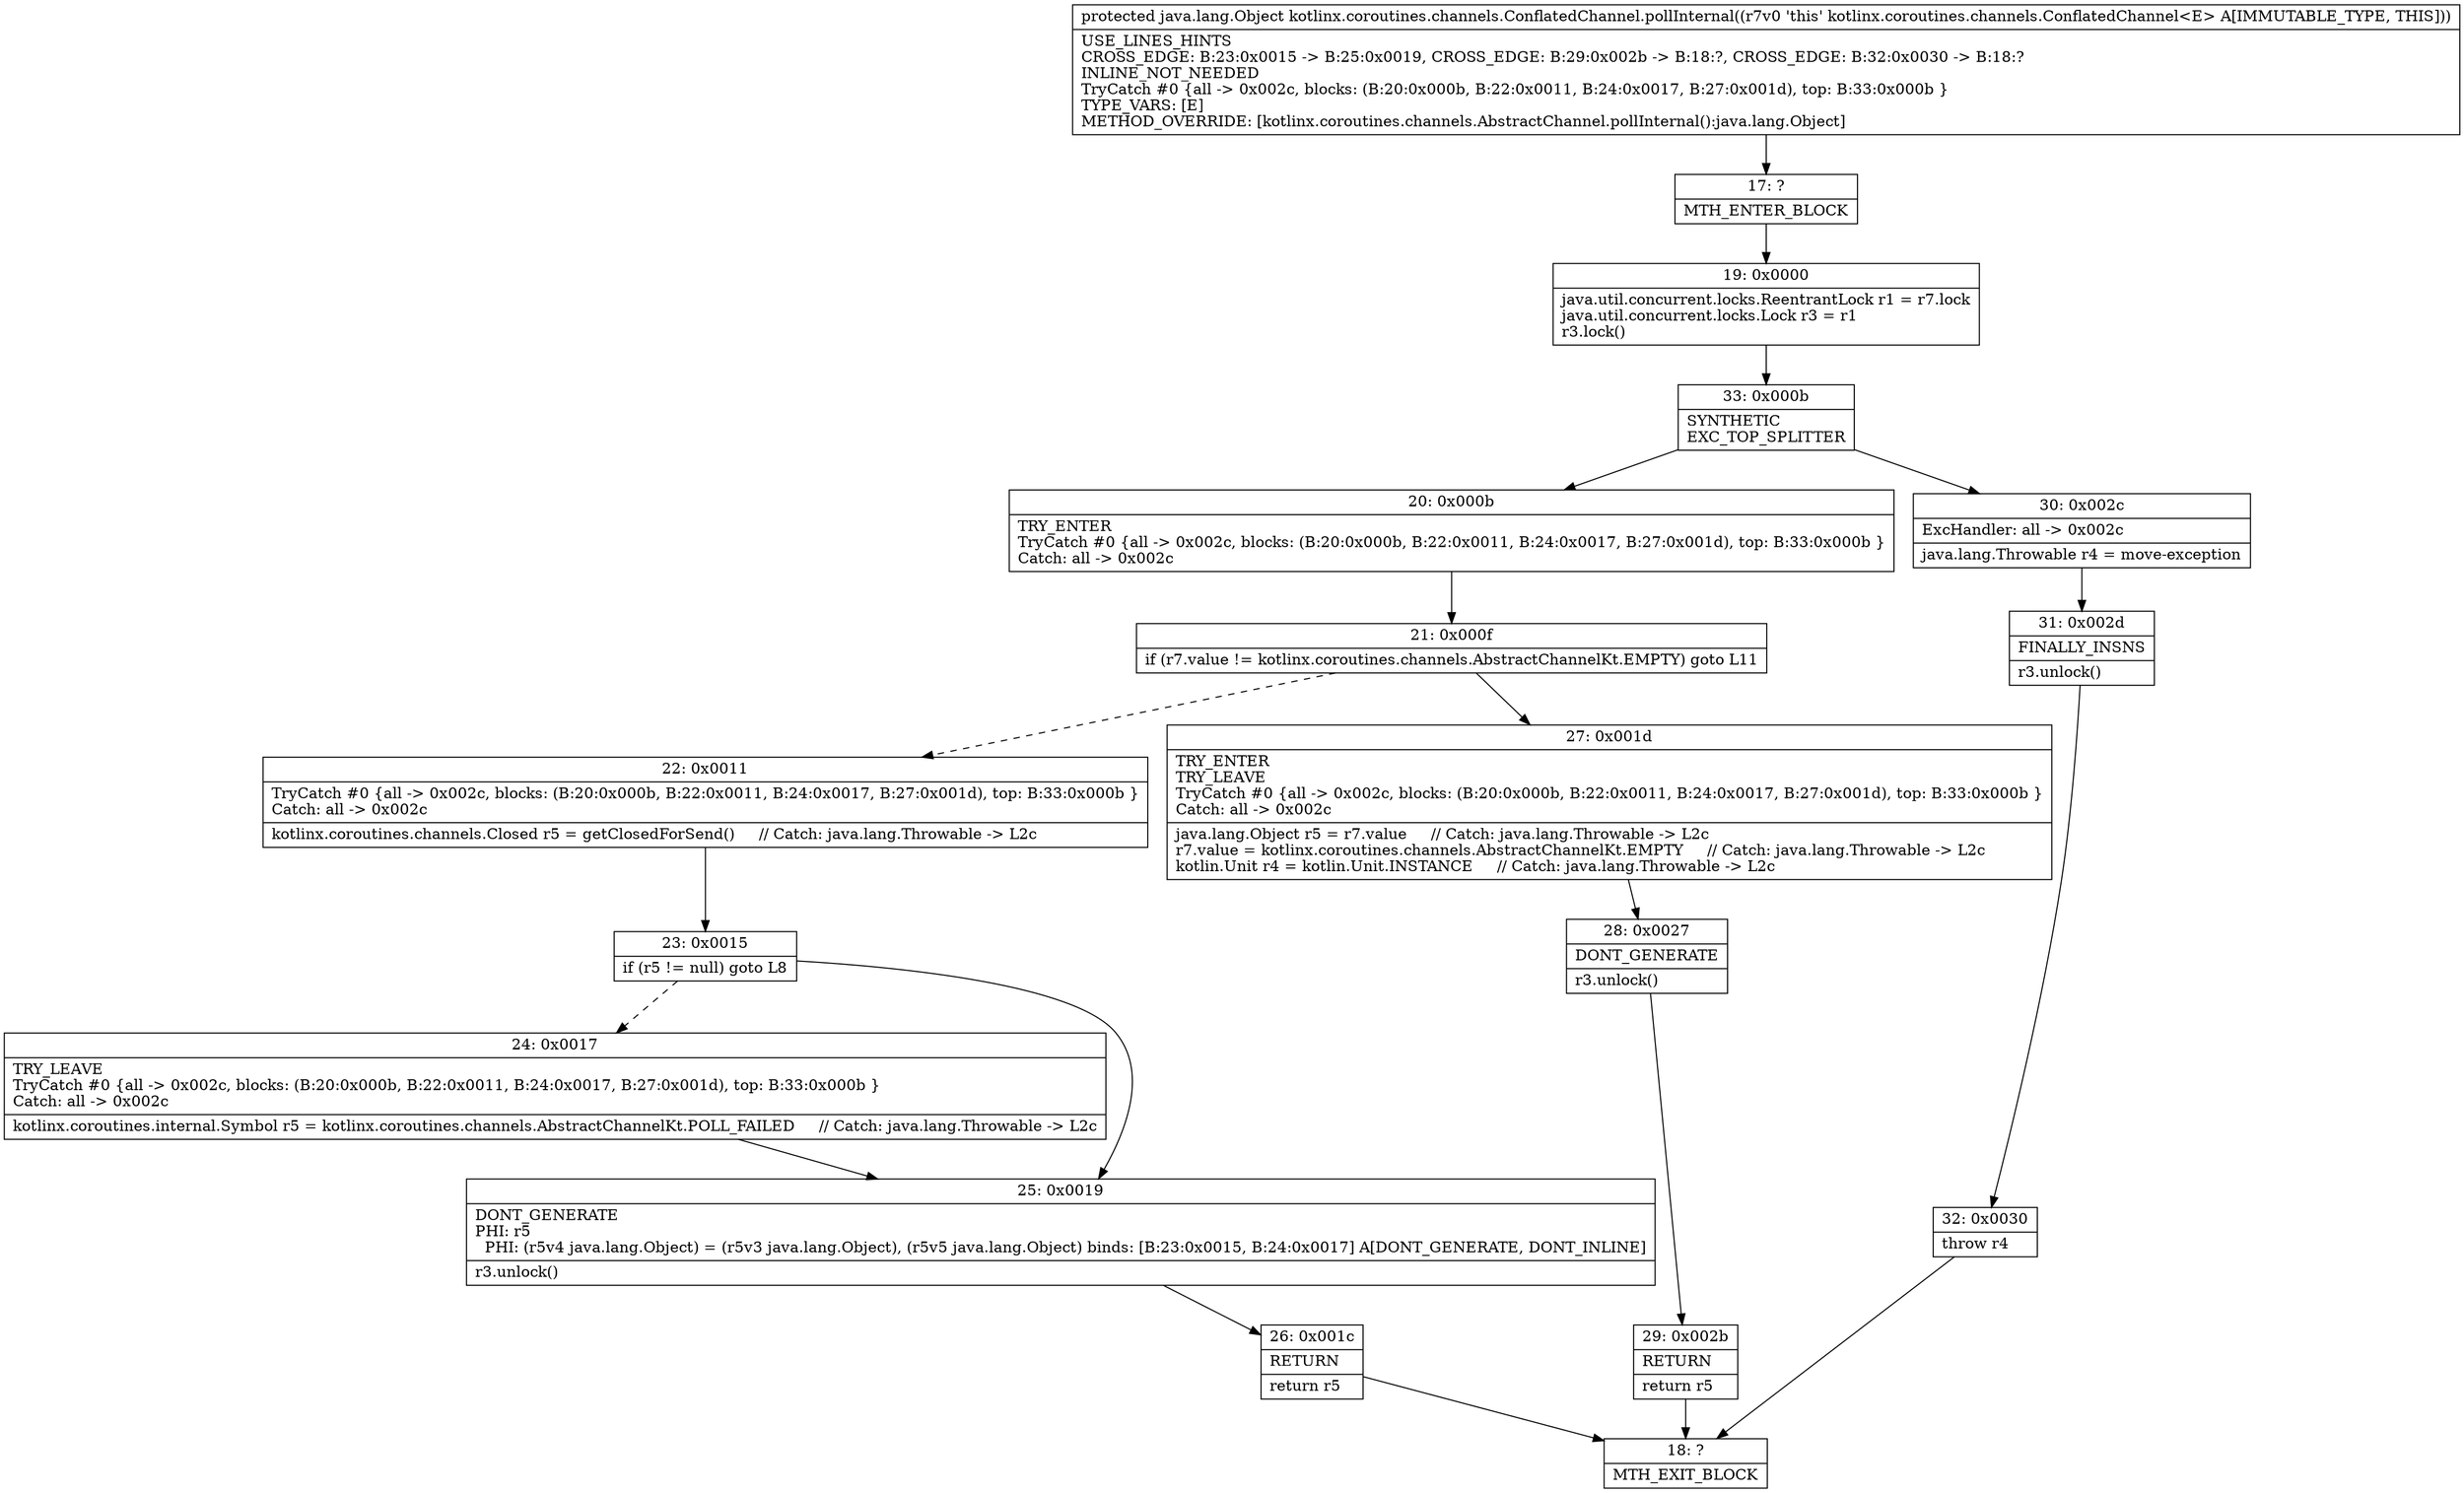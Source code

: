 digraph "CFG forkotlinx.coroutines.channels.ConflatedChannel.pollInternal()Ljava\/lang\/Object;" {
Node_17 [shape=record,label="{17\:\ ?|MTH_ENTER_BLOCK\l}"];
Node_19 [shape=record,label="{19\:\ 0x0000|java.util.concurrent.locks.ReentrantLock r1 = r7.lock\ljava.util.concurrent.locks.Lock r3 = r1\lr3.lock()\l}"];
Node_33 [shape=record,label="{33\:\ 0x000b|SYNTHETIC\lEXC_TOP_SPLITTER\l}"];
Node_20 [shape=record,label="{20\:\ 0x000b|TRY_ENTER\lTryCatch #0 \{all \-\> 0x002c, blocks: (B:20:0x000b, B:22:0x0011, B:24:0x0017, B:27:0x001d), top: B:33:0x000b \}\lCatch: all \-\> 0x002c\l}"];
Node_21 [shape=record,label="{21\:\ 0x000f|if (r7.value != kotlinx.coroutines.channels.AbstractChannelKt.EMPTY) goto L11\l}"];
Node_22 [shape=record,label="{22\:\ 0x0011|TryCatch #0 \{all \-\> 0x002c, blocks: (B:20:0x000b, B:22:0x0011, B:24:0x0017, B:27:0x001d), top: B:33:0x000b \}\lCatch: all \-\> 0x002c\l|kotlinx.coroutines.channels.Closed r5 = getClosedForSend()     \/\/ Catch: java.lang.Throwable \-\> L2c\l}"];
Node_23 [shape=record,label="{23\:\ 0x0015|if (r5 != null) goto L8\l}"];
Node_24 [shape=record,label="{24\:\ 0x0017|TRY_LEAVE\lTryCatch #0 \{all \-\> 0x002c, blocks: (B:20:0x000b, B:22:0x0011, B:24:0x0017, B:27:0x001d), top: B:33:0x000b \}\lCatch: all \-\> 0x002c\l|kotlinx.coroutines.internal.Symbol r5 = kotlinx.coroutines.channels.AbstractChannelKt.POLL_FAILED     \/\/ Catch: java.lang.Throwable \-\> L2c\l}"];
Node_25 [shape=record,label="{25\:\ 0x0019|DONT_GENERATE\lPHI: r5 \l  PHI: (r5v4 java.lang.Object) = (r5v3 java.lang.Object), (r5v5 java.lang.Object) binds: [B:23:0x0015, B:24:0x0017] A[DONT_GENERATE, DONT_INLINE]\l|r3.unlock()\l}"];
Node_26 [shape=record,label="{26\:\ 0x001c|RETURN\l|return r5\l}"];
Node_18 [shape=record,label="{18\:\ ?|MTH_EXIT_BLOCK\l}"];
Node_27 [shape=record,label="{27\:\ 0x001d|TRY_ENTER\lTRY_LEAVE\lTryCatch #0 \{all \-\> 0x002c, blocks: (B:20:0x000b, B:22:0x0011, B:24:0x0017, B:27:0x001d), top: B:33:0x000b \}\lCatch: all \-\> 0x002c\l|java.lang.Object r5 = r7.value     \/\/ Catch: java.lang.Throwable \-\> L2c\lr7.value = kotlinx.coroutines.channels.AbstractChannelKt.EMPTY     \/\/ Catch: java.lang.Throwable \-\> L2c\lkotlin.Unit r4 = kotlin.Unit.INSTANCE     \/\/ Catch: java.lang.Throwable \-\> L2c\l}"];
Node_28 [shape=record,label="{28\:\ 0x0027|DONT_GENERATE\l|r3.unlock()\l}"];
Node_29 [shape=record,label="{29\:\ 0x002b|RETURN\l|return r5\l}"];
Node_30 [shape=record,label="{30\:\ 0x002c|ExcHandler: all \-\> 0x002c\l|java.lang.Throwable r4 = move\-exception\l}"];
Node_31 [shape=record,label="{31\:\ 0x002d|FINALLY_INSNS\l|r3.unlock()\l}"];
Node_32 [shape=record,label="{32\:\ 0x0030|throw r4\l}"];
MethodNode[shape=record,label="{protected java.lang.Object kotlinx.coroutines.channels.ConflatedChannel.pollInternal((r7v0 'this' kotlinx.coroutines.channels.ConflatedChannel\<E\> A[IMMUTABLE_TYPE, THIS]))  | USE_LINES_HINTS\lCROSS_EDGE: B:23:0x0015 \-\> B:25:0x0019, CROSS_EDGE: B:29:0x002b \-\> B:18:?, CROSS_EDGE: B:32:0x0030 \-\> B:18:?\lINLINE_NOT_NEEDED\lTryCatch #0 \{all \-\> 0x002c, blocks: (B:20:0x000b, B:22:0x0011, B:24:0x0017, B:27:0x001d), top: B:33:0x000b \}\lTYPE_VARS: [E]\lMETHOD_OVERRIDE: [kotlinx.coroutines.channels.AbstractChannel.pollInternal():java.lang.Object]\l}"];
MethodNode -> Node_17;Node_17 -> Node_19;
Node_19 -> Node_33;
Node_33 -> Node_20;
Node_33 -> Node_30;
Node_20 -> Node_21;
Node_21 -> Node_22[style=dashed];
Node_21 -> Node_27;
Node_22 -> Node_23;
Node_23 -> Node_24[style=dashed];
Node_23 -> Node_25;
Node_24 -> Node_25;
Node_25 -> Node_26;
Node_26 -> Node_18;
Node_27 -> Node_28;
Node_28 -> Node_29;
Node_29 -> Node_18;
Node_30 -> Node_31;
Node_31 -> Node_32;
Node_32 -> Node_18;
}

